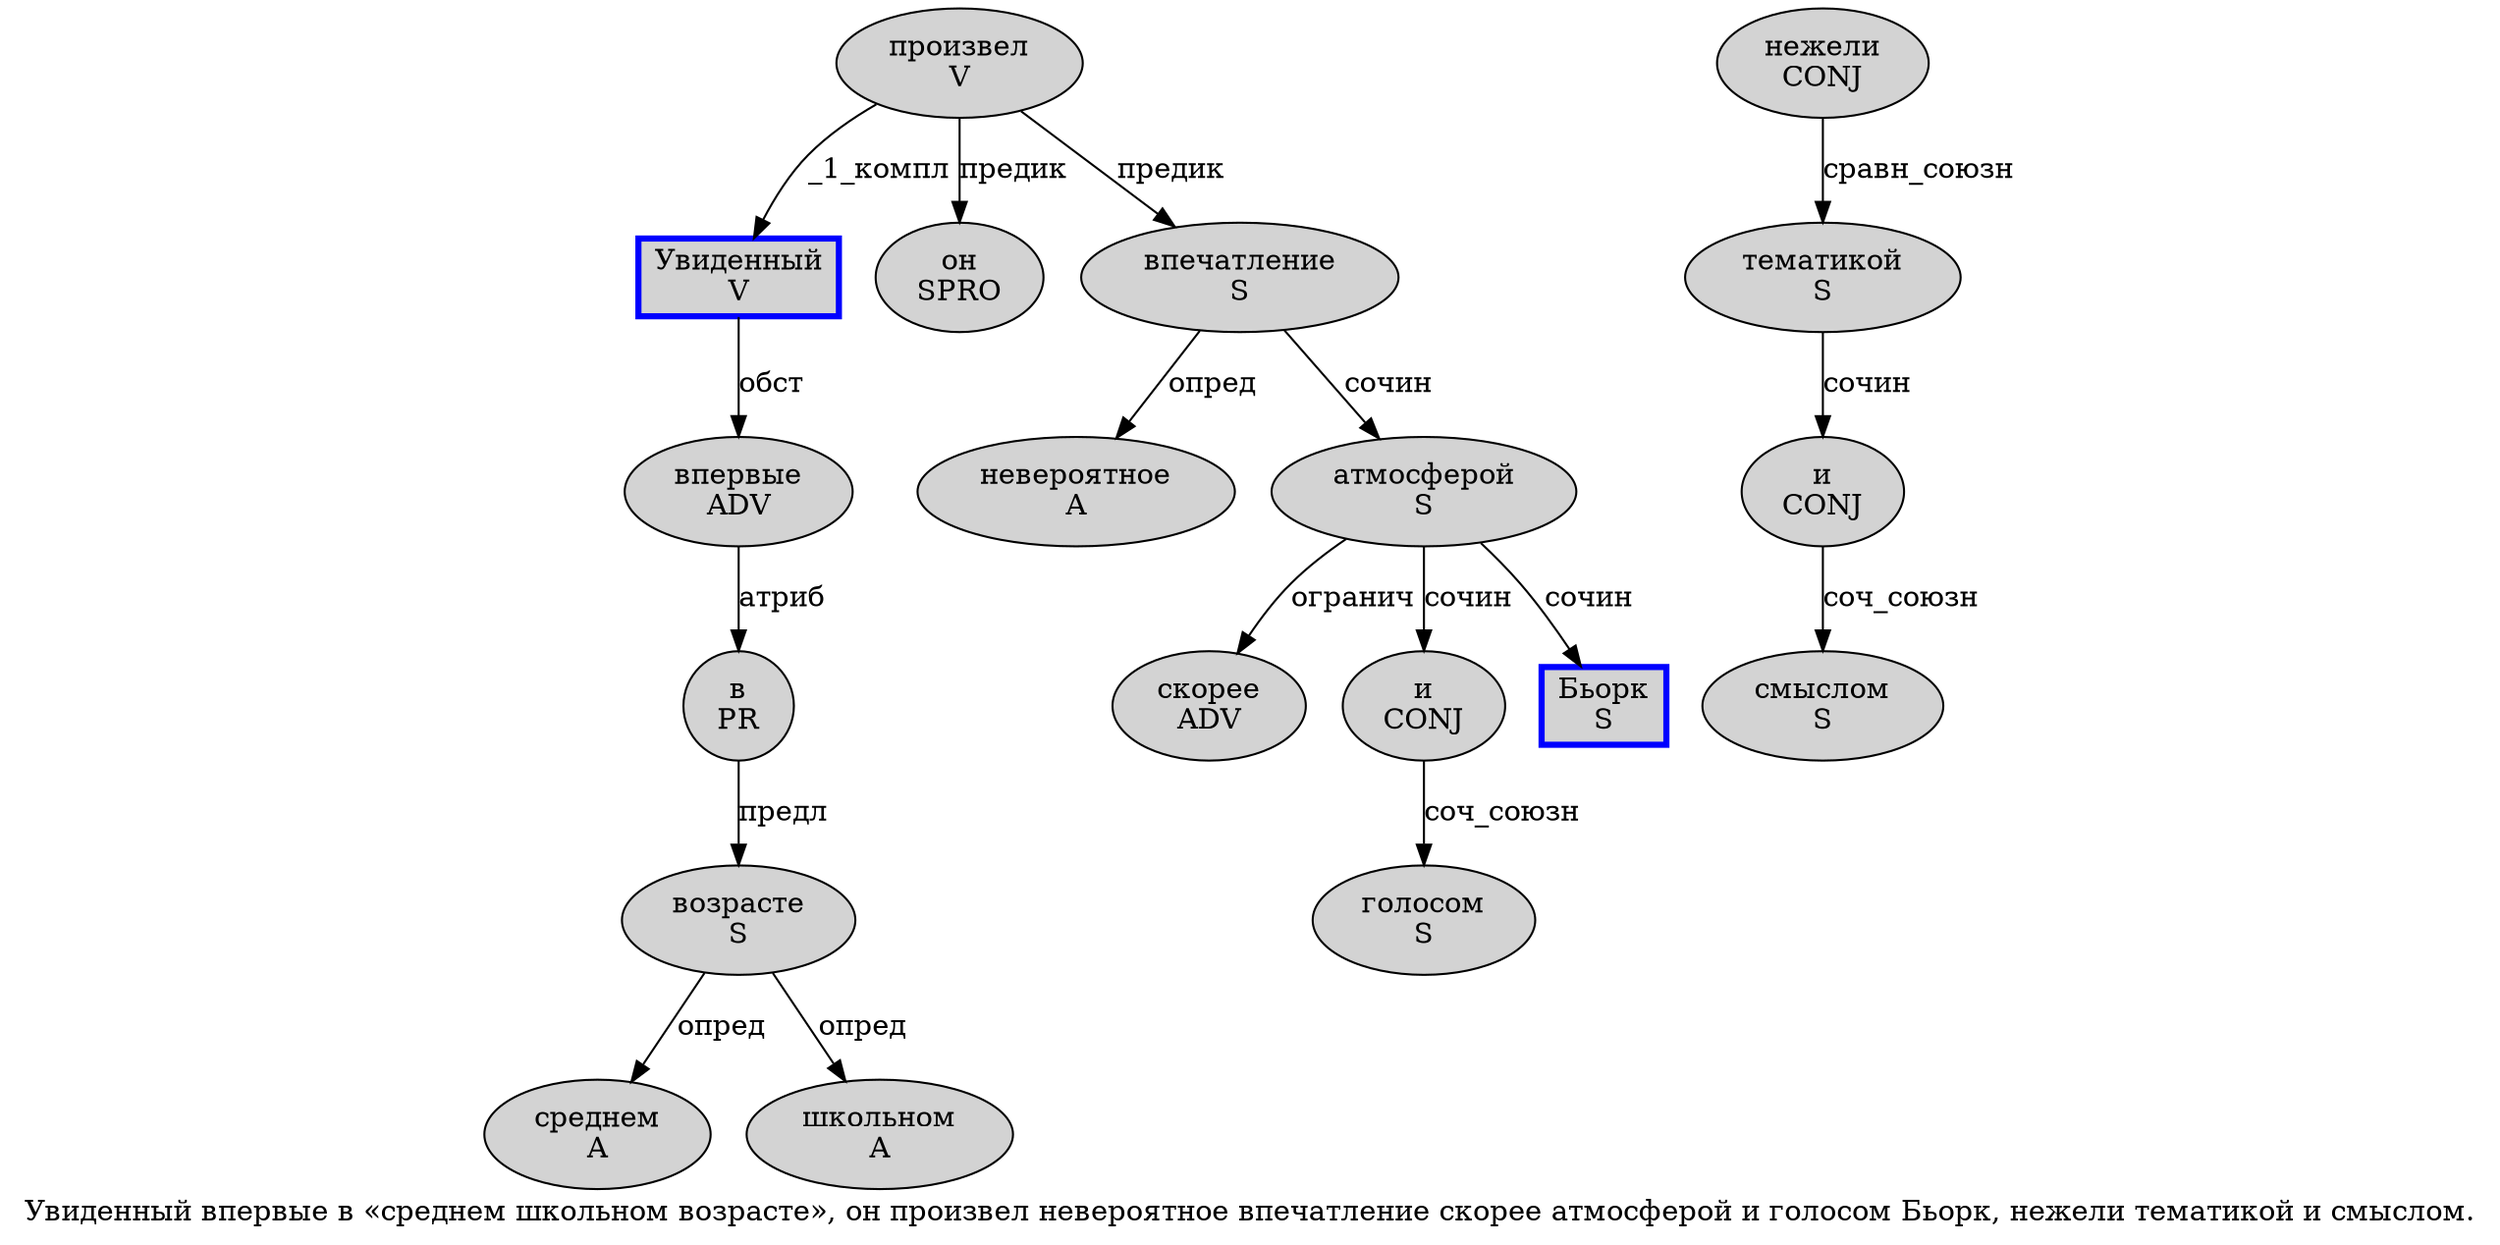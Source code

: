digraph SENTENCE_21 {
	graph [label="Увиденный впервые в «среднем школьном возрасте», он произвел невероятное впечатление скорее атмосферой и голосом Бьорк, нежели тематикой и смыслом."]
	node [style=filled]
		0 [label="Увиденный
V" color=blue fillcolor=lightgray penwidth=3 shape=box]
		1 [label="впервые
ADV" color="" fillcolor=lightgray penwidth=1 shape=ellipse]
		2 [label="в
PR" color="" fillcolor=lightgray penwidth=1 shape=ellipse]
		4 [label="среднем
A" color="" fillcolor=lightgray penwidth=1 shape=ellipse]
		5 [label="школьном
A" color="" fillcolor=lightgray penwidth=1 shape=ellipse]
		6 [label="возрасте
S" color="" fillcolor=lightgray penwidth=1 shape=ellipse]
		9 [label="он
SPRO" color="" fillcolor=lightgray penwidth=1 shape=ellipse]
		10 [label="произвел
V" color="" fillcolor=lightgray penwidth=1 shape=ellipse]
		11 [label="невероятное
A" color="" fillcolor=lightgray penwidth=1 shape=ellipse]
		12 [label="впечатление
S" color="" fillcolor=lightgray penwidth=1 shape=ellipse]
		13 [label="скорее
ADV" color="" fillcolor=lightgray penwidth=1 shape=ellipse]
		14 [label="атмосферой
S" color="" fillcolor=lightgray penwidth=1 shape=ellipse]
		15 [label="и
CONJ" color="" fillcolor=lightgray penwidth=1 shape=ellipse]
		16 [label="голосом
S" color="" fillcolor=lightgray penwidth=1 shape=ellipse]
		17 [label="Бьорк
S" color=blue fillcolor=lightgray penwidth=3 shape=box]
		19 [label="нежели
CONJ" color="" fillcolor=lightgray penwidth=1 shape=ellipse]
		20 [label="тематикой
S" color="" fillcolor=lightgray penwidth=1 shape=ellipse]
		21 [label="и
CONJ" color="" fillcolor=lightgray penwidth=1 shape=ellipse]
		22 [label="смыслом
S" color="" fillcolor=lightgray penwidth=1 shape=ellipse]
			14 -> 13 [label="огранич"]
			14 -> 15 [label="сочин"]
			14 -> 17 [label="сочин"]
			2 -> 6 [label="предл"]
			15 -> 16 [label="соч_союзн"]
			6 -> 4 [label="опред"]
			6 -> 5 [label="опред"]
			12 -> 11 [label="опред"]
			12 -> 14 [label="сочин"]
			21 -> 22 [label="соч_союзн"]
			20 -> 21 [label="сочин"]
			1 -> 2 [label="атриб"]
			0 -> 1 [label="обст"]
			19 -> 20 [label="сравн_союзн"]
			10 -> 0 [label="_1_компл"]
			10 -> 9 [label="предик"]
			10 -> 12 [label="предик"]
}